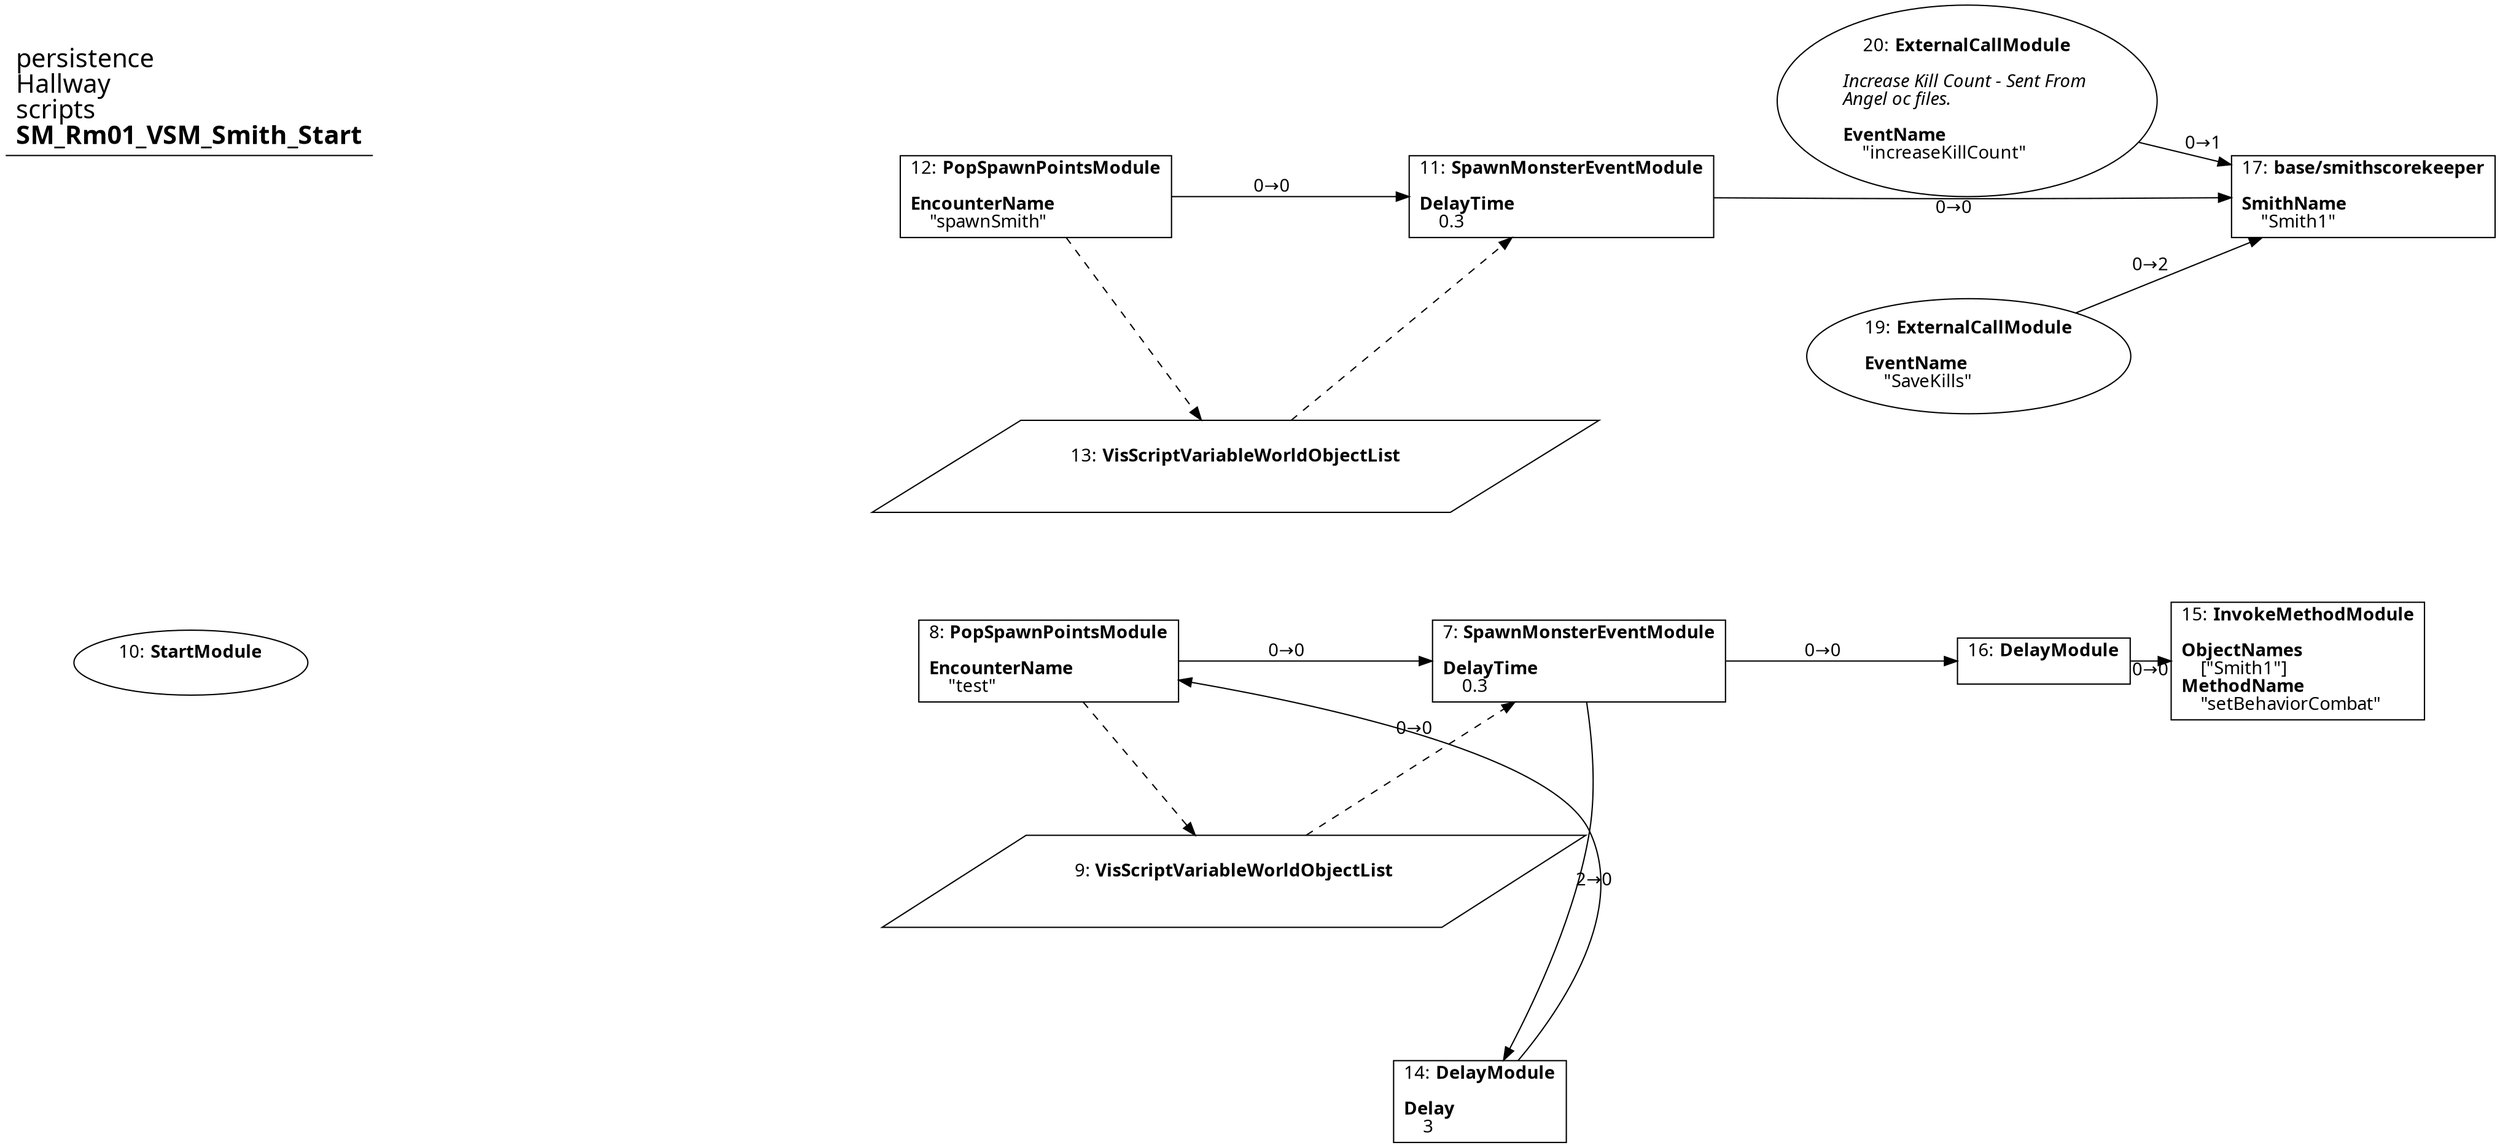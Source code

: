 digraph {
    layout = fdp;
    overlap = prism;
    sep = "+16";
    splines = spline;

    node [ shape = box ];

    graph [ fontname = "Segoe UI" ];
    node [ fontname = "Segoe UI" ];
    edge [ fontname = "Segoe UI" ];

    7 [ label = <7: <b>SpawnMonsterEventModule</b><br/><br/><b>DelayTime</b><br align="left"/>    0.3<br align="left"/>> ];
    7 [ pos = "0.20600002,-0.246!" ];
    7 -> 14 [ label = "2→0" ];
    7 -> 16 [ label = "0→0" ];
    9 -> 7 [ style = dashed ];

    8 [ label = <8: <b>PopSpawnPointsModule</b><br/><br/><b>EncounterName</b><br align="left"/>    &quot;test&quot;<br align="left"/>> ];
    8 [ pos = "-0.126,-0.246!" ];
    8 -> 7 [ label = "0→0" ];
    8 -> 9 [ style = dashed ];

    9 [ label = <9: <b>VisScriptVariableWorldObjectList</b><br/><br/>> ];
    9 [ shape = parallelogram ]
    9 [ pos = "-0.010000001,-0.384!" ];

    10 [ label = <10: <b>StartModule</b><br/><br/>> ];
    10 [ shape = oval ]
    10 [ pos = "-0.66300005,-0.24700001!" ];

    11 [ label = <11: <b>SpawnMonsterEventModule</b><br/><br/><b>DelayTime</b><br align="left"/>    0.3<br align="left"/>> ];
    11 [ pos = "0.19500001,0.045!" ];
    11 -> 17 [ label = "0→0" ];
    13 -> 11 [ style = dashed ];

    12 [ label = <12: <b>PopSpawnPointsModule</b><br/><br/><b>EncounterName</b><br align="left"/>    &quot;spawnSmith&quot;<br align="left"/>> ];
    12 [ pos = "-0.134,0.045!" ];
    12 -> 11 [ label = "0→0" ];
    12 -> 13 [ style = dashed ];

    13 [ label = <13: <b>VisScriptVariableWorldObjectList</b><br/><br/>> ];
    13 [ shape = parallelogram ]
    13 [ pos = "-0.009000001,-0.124000005!" ];

    14 [ label = <14: <b>DelayModule</b><br/><br/><b>Delay</b><br align="left"/>    3<br align="left"/>> ];
    14 [ pos = "0.14400001,-0.522!" ];
    14 -> 8 [ label = "0→0" ];

    15 [ label = <15: <b>InvokeMethodModule</b><br/><br/><b>ObjectNames</b><br align="left"/>    [&quot;Smith1&quot;]<br align="left"/><b>MethodName</b><br align="left"/>    &quot;setBehaviorCombat&quot;<br align="left"/>> ];
    15 [ pos = "0.656,-0.246!" ];

    16 [ label = <16: <b>DelayModule</b><br/><br/>> ];
    16 [ pos = "0.497,-0.246!" ];
    16 -> 15 [ label = "0→0" ];

    17 [ label = <17: <b>base/smithscorekeeper</b><br/><br/><b>SmithName</b><br align="left"/>    &quot;Smith1&quot;<br align="left"/>> ];
    17 [ pos = "0.697,0.045!" ];

    19 [ label = <19: <b>ExternalCallModule</b><br/><br/><b>EventName</b><br align="left"/>    &quot;SaveKills&quot;<br align="left"/>> ];
    19 [ shape = oval ]
    19 [ pos = "0.45000002,-0.055000003!" ];
    19 -> 17 [ label = "0→2" ];

    20 [ label = <20: <b>ExternalCallModule</b><br/><br/><i>Increase Kill Count - Sent From <br align="left"/>Angel oc files.<br align="left"/></i><br align="left"/><b>EventName</b><br align="left"/>    &quot;increaseKillCount&quot;<br align="left"/>> ];
    20 [ shape = oval ]
    20 [ pos = "0.44900003,0.105000004!" ];
    20 -> 17 [ label = "0→1" ];

    title [ pos = "-0.66400003,0.106000006!" ];
    title [ shape = underline ];
    title [ label = <<font point-size="20">persistence<br align="left"/>Hallway<br align="left"/>scripts<br align="left"/><b>SM_Rm01_VSM_Smith_Start</b><br align="left"/></font>> ];
}
